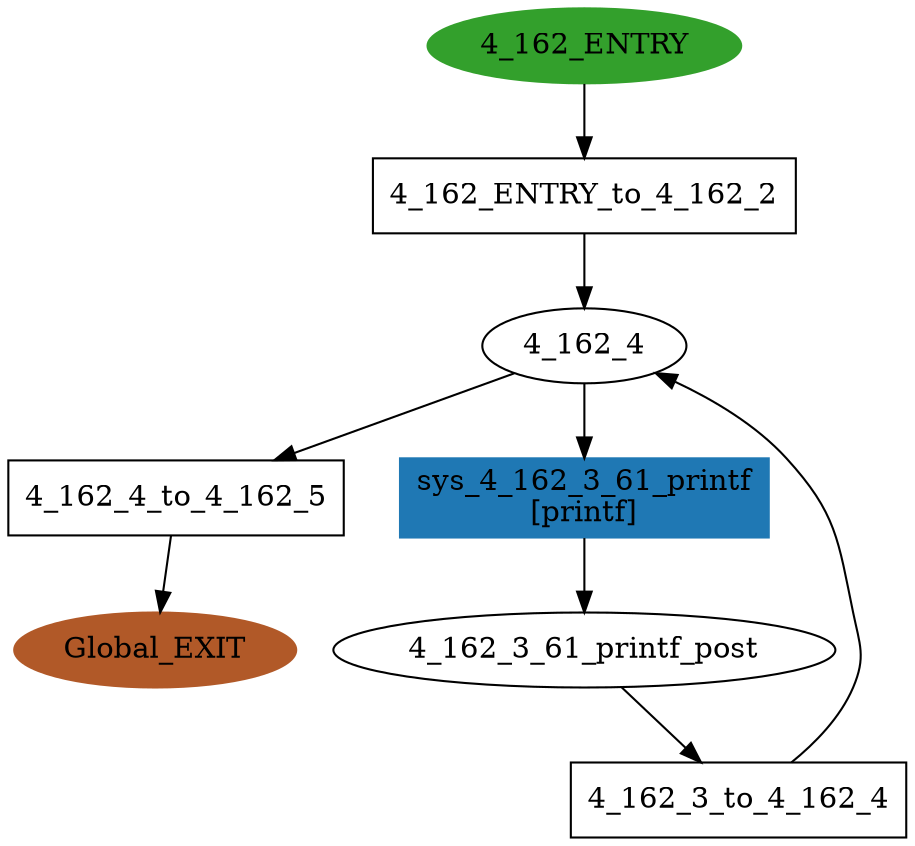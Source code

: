 digraph model { 
compound=true; 
node  [style="filled", colorscheme="paired12"];  "4_162_4" [shape=ellipse, style=""];
  "4_162_ENTRY" [shape=ellipse, color=4, style=filled];
  "Global_EXIT" [shape=ellipse, color=12, style=filled];
  "4_162_3_61_printf_post" [shape=ellipse, style=""];
  "4_162_ENTRY_to_4_162_2" [shape=box, style=""];
  "4_162_ENTRY_to_4_162_2" [label="4_162_ENTRY_to_4_162_2\n"];
  "4_162_3_to_4_162_4" [shape=box, style=""];
  "4_162_3_to_4_162_4" [label="4_162_3_to_4_162_4\n"];
  "4_162_4_to_4_162_5" [shape=box, style=""];
  "4_162_4_to_4_162_5" [label="4_162_4_to_4_162_5\n"];
  "sys_4_162_3_61_printf" [shape=box, style=""];
  "sys_4_162_3_61_printf" [color=2, style=filled];
  "sys_4_162_3_61_printf" [label="sys_4_162_3_61_printf\n[printf]"];
  "4_162_4_to_4_162_5" -> "Global_EXIT" [label="", arrowhead="normal"];
  "4_162_3_to_4_162_4" -> "4_162_4" [label="", arrowhead="normal"];
  "4_162_ENTRY_to_4_162_2" -> "4_162_4" [label="", arrowhead="normal"];
  "4_162_3_61_printf_post" -> "4_162_3_to_4_162_4" [label="", arrowhead="normal"];
  "4_162_ENTRY" -> "4_162_ENTRY_to_4_162_2" [label="", arrowhead="normal"];
  "4_162_4" -> "sys_4_162_3_61_printf" [label="", arrowhead="normal"];
  "4_162_4" -> "4_162_4_to_4_162_5" [label="", arrowhead="normal"];
  "sys_4_162_3_61_printf" -> "4_162_3_61_printf_post" [label="", arrowhead="normal"];
}
